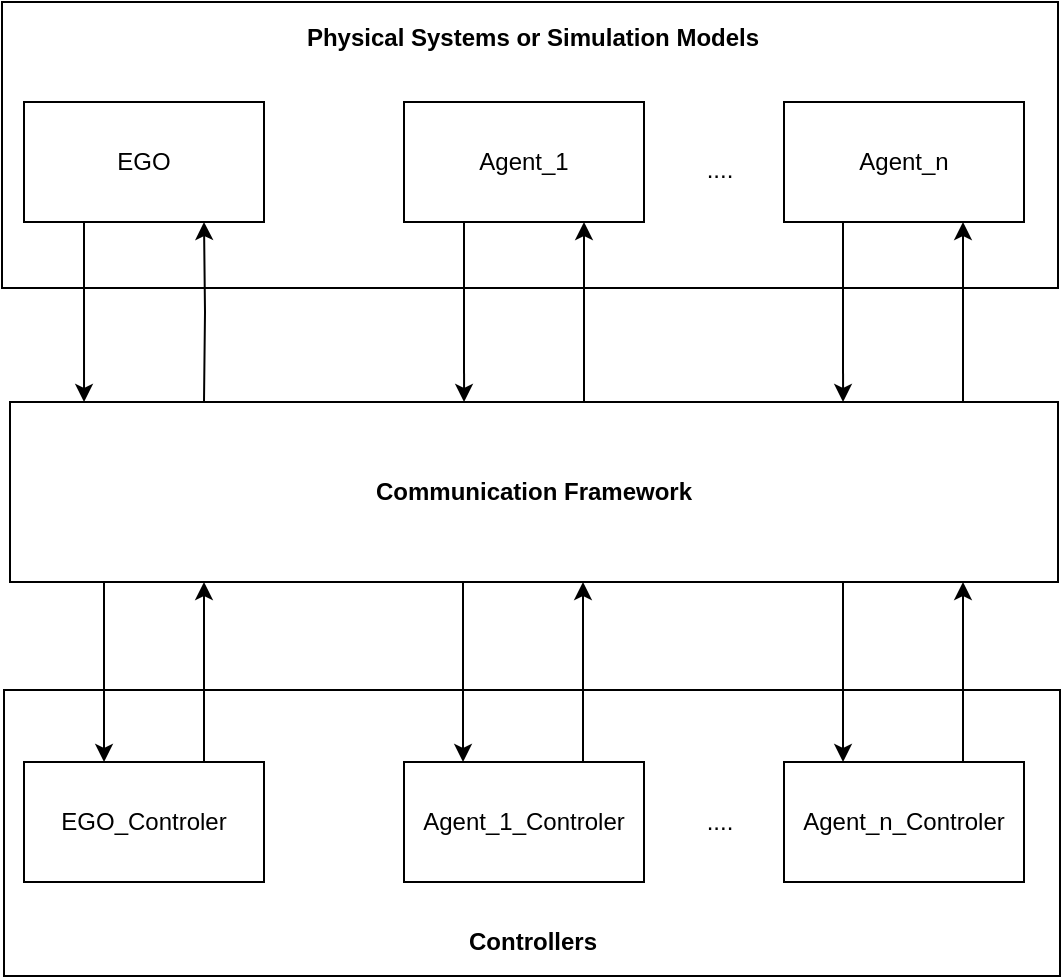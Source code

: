 <mxfile>
    <diagram id="JvvFHpE0RFGHMOPre1Vq" name="Page-1">
        <mxGraphModel dx="797" dy="722" grid="0" gridSize="10" guides="1" tooltips="1" connect="1" arrows="1" fold="1" page="1" pageScale="1" pageWidth="850" pageHeight="1100" math="0" shadow="0">
            <root>
                <mxCell id="0"/>
                <mxCell id="1" parent="0"/>
                <mxCell id="124" value="" style="rounded=0;whiteSpace=wrap;html=1;labelPosition=center;verticalLabelPosition=top;align=center;verticalAlign=bottom;" vertex="1" parent="1">
                    <mxGeometry x="230" y="444" width="528" height="143" as="geometry"/>
                </mxCell>
                <mxCell id="120" value="" style="rounded=0;whiteSpace=wrap;html=1;labelPosition=center;verticalLabelPosition=top;align=center;verticalAlign=bottom;" vertex="1" parent="1">
                    <mxGeometry x="229" y="100" width="528" height="143" as="geometry"/>
                </mxCell>
                <mxCell id="70" value="&lt;b&gt;Communication Framework&lt;/b&gt;" style="rounded=0;whiteSpace=wrap;html=1;" parent="1" vertex="1">
                    <mxGeometry x="233" y="300" width="524" height="90" as="geometry"/>
                </mxCell>
                <mxCell id="71" value="EGO" style="rounded=0;whiteSpace=wrap;html=1;" parent="1" vertex="1">
                    <mxGeometry x="240" y="150" width="120" height="60" as="geometry"/>
                </mxCell>
                <mxCell id="72" value="Agent_1" style="rounded=0;whiteSpace=wrap;html=1;" parent="1" vertex="1">
                    <mxGeometry x="430" y="150" width="120" height="60" as="geometry"/>
                </mxCell>
                <mxCell id="73" value="Agent_n" style="rounded=0;whiteSpace=wrap;html=1;" parent="1" vertex="1">
                    <mxGeometry x="620" y="150" width="120" height="60" as="geometry"/>
                </mxCell>
                <mxCell id="74" value="...." style="text;html=1;strokeColor=none;fillColor=none;align=center;verticalAlign=middle;whiteSpace=wrap;rounded=0;" parent="1" vertex="1">
                    <mxGeometry x="568" y="174" width="40" height="20" as="geometry"/>
                </mxCell>
                <mxCell id="75" value="EGO_Controler" style="rounded=0;whiteSpace=wrap;html=1;" parent="1" vertex="1">
                    <mxGeometry x="240" y="480" width="120" height="60" as="geometry"/>
                </mxCell>
                <mxCell id="76" value="Agent_1_Controler" style="rounded=0;whiteSpace=wrap;html=1;" parent="1" vertex="1">
                    <mxGeometry x="430" y="480" width="120" height="60" as="geometry"/>
                </mxCell>
                <mxCell id="77" value="Agent_n_Controler" style="rounded=0;whiteSpace=wrap;html=1;" parent="1" vertex="1">
                    <mxGeometry x="620" y="480" width="120" height="60" as="geometry"/>
                </mxCell>
                <mxCell id="86" value="" style="edgeStyle=orthogonalEdgeStyle;rounded=0;orthogonalLoop=1;jettySize=auto;html=1;entryX=0.75;entryY=1;entryDx=0;entryDy=0;" parent="1" target="71" edge="1">
                    <mxGeometry relative="1" as="geometry">
                        <mxPoint x="330" y="300" as="sourcePoint"/>
                        <mxPoint x="280.02" y="310" as="targetPoint"/>
                    </mxGeometry>
                </mxCell>
                <mxCell id="89" value="" style="edgeStyle=orthogonalEdgeStyle;rounded=0;orthogonalLoop=1;jettySize=auto;html=1;" parent="1" edge="1">
                    <mxGeometry relative="1" as="geometry">
                        <mxPoint x="330" y="480" as="sourcePoint"/>
                        <mxPoint x="330" y="390" as="targetPoint"/>
                    </mxGeometry>
                </mxCell>
                <mxCell id="91" style="edgeStyle=orthogonalEdgeStyle;rounded=0;orthogonalLoop=1;jettySize=auto;html=1;exitX=0.25;exitY=1;exitDx=0;exitDy=0;entryX=0.069;entryY=0;entryDx=0;entryDy=0;entryPerimeter=0;" parent="1" edge="1">
                    <mxGeometry relative="1" as="geometry">
                        <mxPoint x="280" y="390" as="sourcePoint"/>
                        <mxPoint x="280.02" y="480" as="targetPoint"/>
                    </mxGeometry>
                </mxCell>
                <mxCell id="94" style="edgeStyle=orthogonalEdgeStyle;rounded=0;orthogonalLoop=1;jettySize=auto;html=1;exitX=0.25;exitY=1;exitDx=0;exitDy=0;entryX=0.069;entryY=0;entryDx=0;entryDy=0;entryPerimeter=0;" parent="1" edge="1">
                    <mxGeometry relative="1" as="geometry">
                        <mxPoint x="460" y="210" as="sourcePoint"/>
                        <mxPoint x="460.02" y="300" as="targetPoint"/>
                    </mxGeometry>
                </mxCell>
                <mxCell id="96" value="" style="edgeStyle=orthogonalEdgeStyle;rounded=0;orthogonalLoop=1;jettySize=auto;html=1;entryX=0.75;entryY=1;entryDx=0;entryDy=0;" parent="1" edge="1">
                    <mxGeometry x="-0.111" y="-40" relative="1" as="geometry">
                        <mxPoint x="520" y="300" as="sourcePoint"/>
                        <mxPoint x="520" y="210" as="targetPoint"/>
                        <mxPoint as="offset"/>
                    </mxGeometry>
                </mxCell>
                <mxCell id="97" style="edgeStyle=orthogonalEdgeStyle;rounded=0;orthogonalLoop=1;jettySize=auto;html=1;exitX=0.25;exitY=1;exitDx=0;exitDy=0;entryX=0.069;entryY=0;entryDx=0;entryDy=0;entryPerimeter=0;" parent="1" edge="1">
                    <mxGeometry relative="1" as="geometry">
                        <mxPoint x="649.5" y="210" as="sourcePoint"/>
                        <mxPoint x="649.52" y="300" as="targetPoint"/>
                    </mxGeometry>
                </mxCell>
                <mxCell id="99" value="" style="edgeStyle=orthogonalEdgeStyle;rounded=0;orthogonalLoop=1;jettySize=auto;html=1;entryX=0.75;entryY=1;entryDx=0;entryDy=0;" parent="1" edge="1">
                    <mxGeometry x="-0.111" y="-30" relative="1" as="geometry">
                        <mxPoint x="709.5" y="300" as="sourcePoint"/>
                        <mxPoint x="709.5" y="210" as="targetPoint"/>
                        <mxPoint x="1" as="offset"/>
                    </mxGeometry>
                </mxCell>
                <mxCell id="103" style="edgeStyle=orthogonalEdgeStyle;rounded=0;orthogonalLoop=1;jettySize=auto;html=1;exitX=0.25;exitY=1;exitDx=0;exitDy=0;entryX=0.069;entryY=0;entryDx=0;entryDy=0;entryPerimeter=0;" parent="1" edge="1">
                    <mxGeometry relative="1" as="geometry">
                        <mxPoint x="459.5" y="390" as="sourcePoint"/>
                        <mxPoint x="459.52" y="480" as="targetPoint"/>
                    </mxGeometry>
                </mxCell>
                <mxCell id="105" value="" style="edgeStyle=orthogonalEdgeStyle;rounded=0;orthogonalLoop=1;jettySize=auto;html=1;entryX=0.75;entryY=1;entryDx=0;entryDy=0;" parent="1" edge="1">
                    <mxGeometry x="-0.111" y="-40" relative="1" as="geometry">
                        <mxPoint x="519.5" y="480" as="sourcePoint"/>
                        <mxPoint x="519.5" y="390" as="targetPoint"/>
                        <mxPoint as="offset"/>
                    </mxGeometry>
                </mxCell>
                <mxCell id="109" style="edgeStyle=orthogonalEdgeStyle;rounded=0;orthogonalLoop=1;jettySize=auto;html=1;exitX=0.25;exitY=1;exitDx=0;exitDy=0;entryX=0.069;entryY=0;entryDx=0;entryDy=0;entryPerimeter=0;" parent="1" edge="1">
                    <mxGeometry relative="1" as="geometry">
                        <mxPoint x="649.5" y="390" as="sourcePoint"/>
                        <mxPoint x="649.52" y="480" as="targetPoint"/>
                    </mxGeometry>
                </mxCell>
                <mxCell id="111" value="" style="edgeStyle=orthogonalEdgeStyle;rounded=0;orthogonalLoop=1;jettySize=auto;html=1;entryX=0.75;entryY=1;entryDx=0;entryDy=0;" parent="1" edge="1">
                    <mxGeometry x="-0.111" y="-30" relative="1" as="geometry">
                        <mxPoint x="709.5" y="480" as="sourcePoint"/>
                        <mxPoint x="709.5" y="390" as="targetPoint"/>
                        <mxPoint x="1" as="offset"/>
                    </mxGeometry>
                </mxCell>
                <mxCell id="122" value="...." style="text;html=1;strokeColor=none;fillColor=none;align=center;verticalAlign=middle;whiteSpace=wrap;rounded=0;" vertex="1" parent="1">
                    <mxGeometry x="568" y="500" width="40" height="20" as="geometry"/>
                </mxCell>
                <mxCell id="123" value="&lt;b&gt;Physical Systems or Simulation Models&lt;/b&gt;" style="text;html=1;align=center;verticalAlign=middle;resizable=0;points=[];autosize=1;strokeColor=none;" vertex="1" parent="1">
                    <mxGeometry x="376" y="109" width="236" height="18" as="geometry"/>
                </mxCell>
                <mxCell id="126" value="Controllers" style="text;html=1;align=center;verticalAlign=middle;resizable=0;points=[];autosize=1;strokeColor=none;fontStyle=1" vertex="1" parent="1">
                    <mxGeometry x="456.5" y="561" width="74" height="18" as="geometry"/>
                </mxCell>
                <mxCell id="128" style="edgeStyle=orthogonalEdgeStyle;rounded=0;orthogonalLoop=1;jettySize=auto;html=1;exitX=0.25;exitY=1;exitDx=0;exitDy=0;entryX=0.069;entryY=0;entryDx=0;entryDy=0;entryPerimeter=0;" edge="1" parent="1">
                    <mxGeometry relative="1" as="geometry">
                        <mxPoint x="270" y="210" as="sourcePoint"/>
                        <mxPoint x="270.02" y="300" as="targetPoint"/>
                        <Array as="points">
                            <mxPoint x="270" y="233"/>
                            <mxPoint x="270" y="233"/>
                        </Array>
                    </mxGeometry>
                </mxCell>
            </root>
        </mxGraphModel>
    </diagram>
</mxfile>